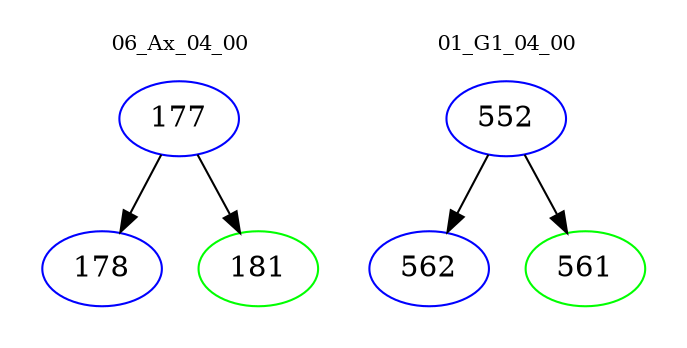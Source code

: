 digraph{
subgraph cluster_0 {
color = white
label = "06_Ax_04_00";
fontsize=10;
T0_177 [label="177", color="blue"]
T0_177 -> T0_178 [color="black"]
T0_178 [label="178", color="blue"]
T0_177 -> T0_181 [color="black"]
T0_181 [label="181", color="green"]
}
subgraph cluster_1 {
color = white
label = "01_G1_04_00";
fontsize=10;
T1_552 [label="552", color="blue"]
T1_552 -> T1_562 [color="black"]
T1_562 [label="562", color="blue"]
T1_552 -> T1_561 [color="black"]
T1_561 [label="561", color="green"]
}
}
